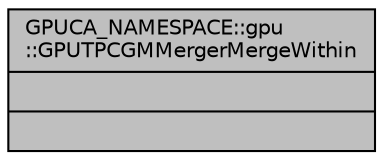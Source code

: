 digraph "GPUCA_NAMESPACE::gpu::GPUTPCGMMergerMergeWithin"
{
 // INTERACTIVE_SVG=YES
  bgcolor="transparent";
  edge [fontname="Helvetica",fontsize="10",labelfontname="Helvetica",labelfontsize="10"];
  node [fontname="Helvetica",fontsize="10",shape=record];
  Node1 [label="{GPUCA_NAMESPACE::gpu\l::GPUTPCGMMergerMergeWithin\n||}",height=0.2,width=0.4,color="black", fillcolor="grey75", style="filled", fontcolor="black"];
}
